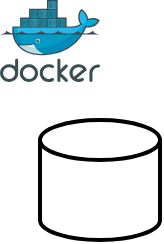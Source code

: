 <mxfile version="22.1.17" type="github">
  <diagram name="Page-1" id="RZu23ld2hTER-Xl0848v">
    <mxGraphModel dx="814" dy="448" grid="1" gridSize="10" guides="1" tooltips="1" connect="1" arrows="1" fold="1" page="1" pageScale="1" pageWidth="850" pageHeight="1100" math="0" shadow="0">
      <root>
        <mxCell id="0" />
        <mxCell id="1" parent="0" />
        <mxCell id="Ob3vMS9dtCklt6A0fJr--1" value="" style="image;sketch=0;aspect=fixed;html=1;points=[];align=center;fontSize=12;image=img/lib/mscae/Docker.svg;direction=east;" vertex="1" parent="1">
          <mxGeometry x="250" y="220" width="50" height="41" as="geometry" />
        </mxCell>
        <mxCell id="Ob3vMS9dtCklt6A0fJr--2" value="" style="strokeWidth=2;html=1;shape=mxgraph.flowchart.database;whiteSpace=wrap;" vertex="1" parent="1">
          <mxGeometry x="270" y="280" width="60" height="60" as="geometry" />
        </mxCell>
      </root>
    </mxGraphModel>
  </diagram>
</mxfile>
